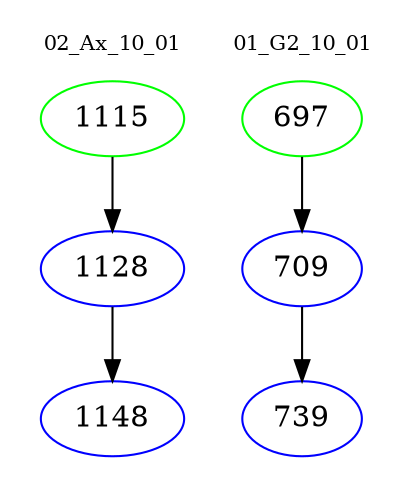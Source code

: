 digraph{
subgraph cluster_0 {
color = white
label = "02_Ax_10_01";
fontsize=10;
T0_1115 [label="1115", color="green"]
T0_1115 -> T0_1128 [color="black"]
T0_1128 [label="1128", color="blue"]
T0_1128 -> T0_1148 [color="black"]
T0_1148 [label="1148", color="blue"]
}
subgraph cluster_1 {
color = white
label = "01_G2_10_01";
fontsize=10;
T1_697 [label="697", color="green"]
T1_697 -> T1_709 [color="black"]
T1_709 [label="709", color="blue"]
T1_709 -> T1_739 [color="black"]
T1_739 [label="739", color="blue"]
}
}
